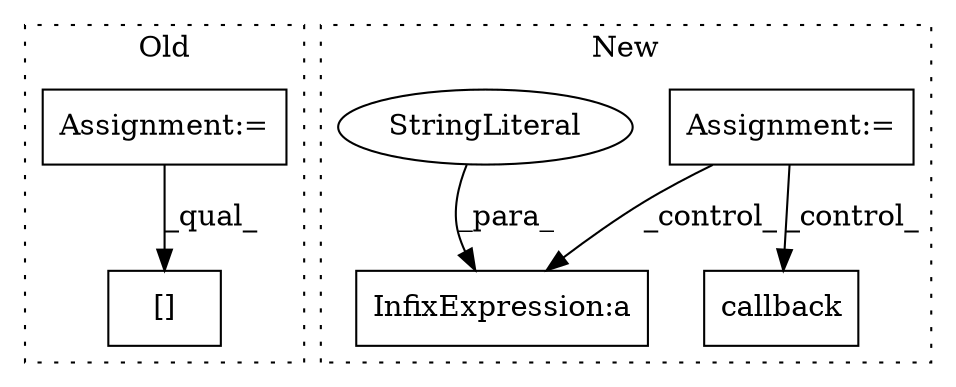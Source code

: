 digraph G {
subgraph cluster0 {
1 [label="[]" a="2" s="454,486" l="31,1" shape="box"];
4 [label="Assignment:=" a="7" s="300" l="1" shape="box"];
label = "Old";
style="dotted";
}
subgraph cluster1 {
2 [label="callback" a="32" s="616,636" l="9,1" shape="box"];
3 [label="Assignment:=" a="7" s="474" l="1" shape="box"];
5 [label="InfixExpression:a" a="27" s="590" l="3" shape="box"];
6 [label="StringLiteral" a="45" s="549" l="41" shape="ellipse"];
label = "New";
style="dotted";
}
3 -> 2 [label="_control_"];
3 -> 5 [label="_control_"];
4 -> 1 [label="_qual_"];
6 -> 5 [label="_para_"];
}